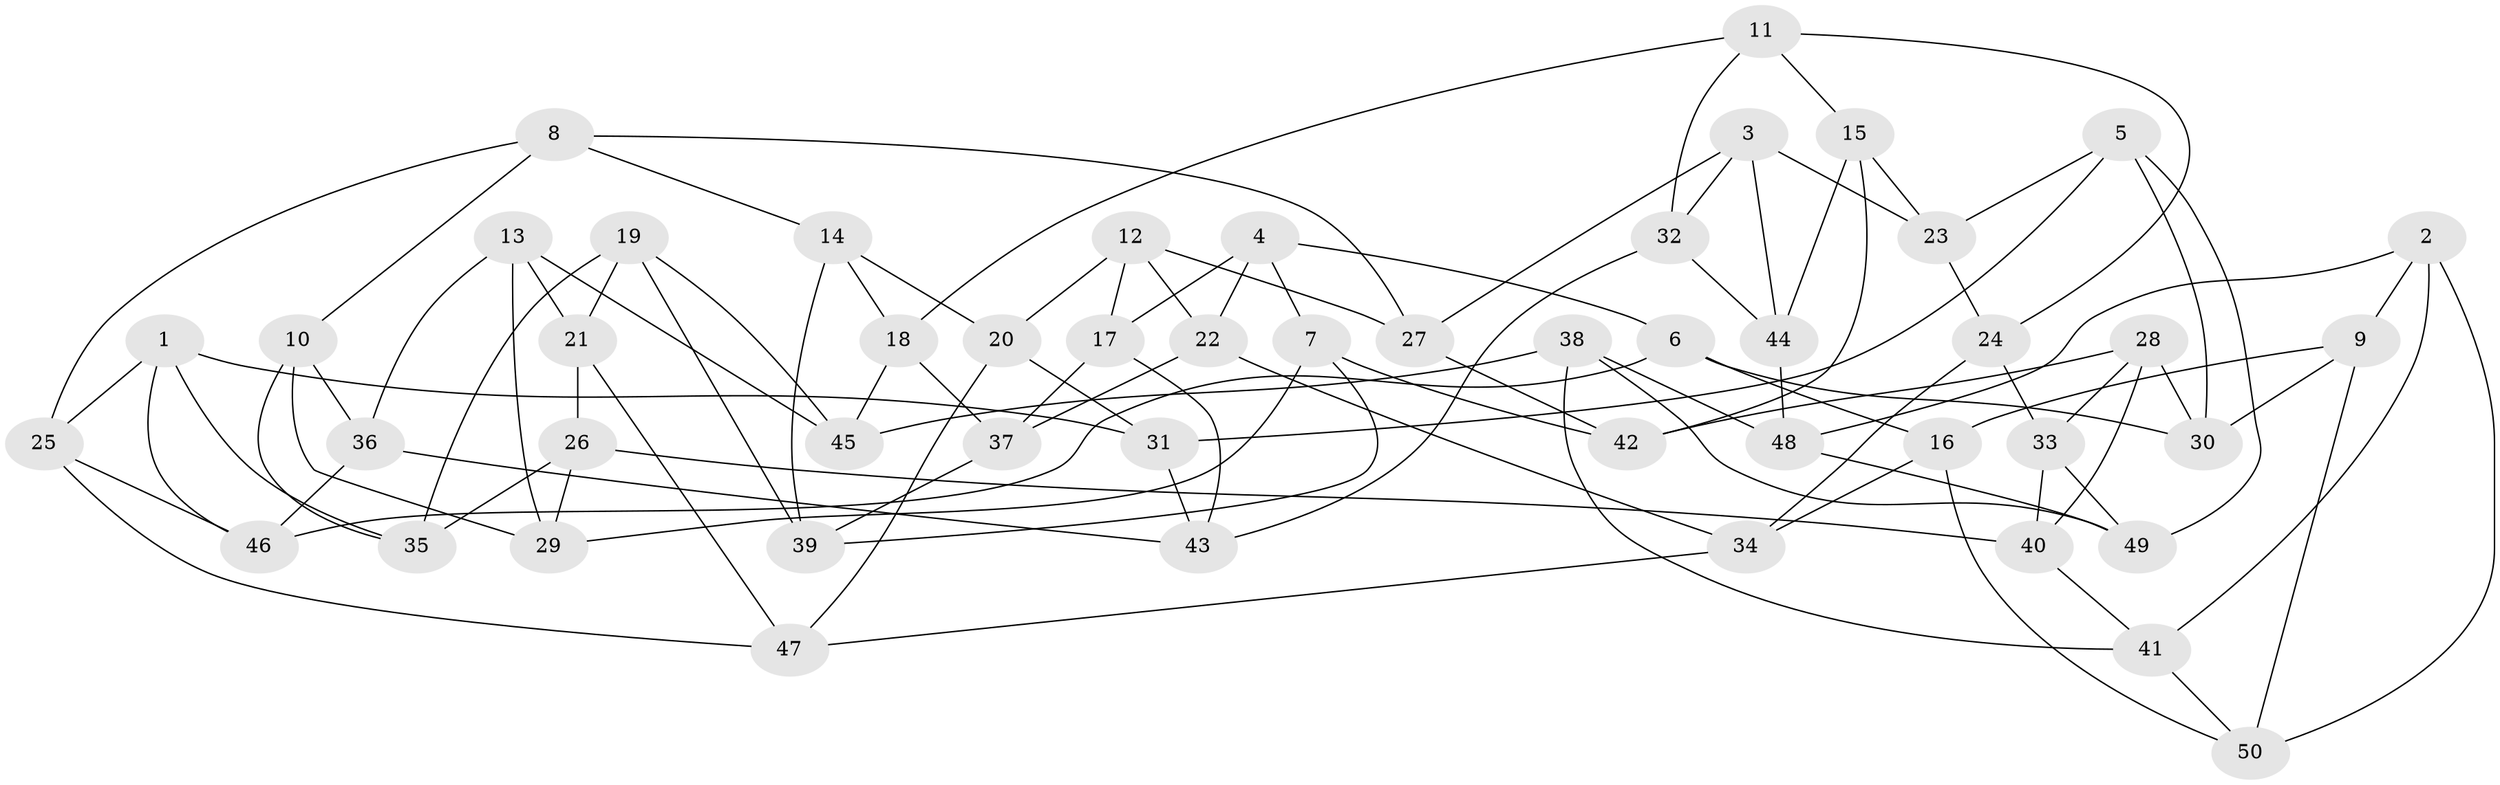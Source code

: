 // Generated by graph-tools (version 1.1) at 2025/38/03/09/25 02:38:10]
// undirected, 50 vertices, 100 edges
graph export_dot {
graph [start="1"]
  node [color=gray90,style=filled];
  1;
  2;
  3;
  4;
  5;
  6;
  7;
  8;
  9;
  10;
  11;
  12;
  13;
  14;
  15;
  16;
  17;
  18;
  19;
  20;
  21;
  22;
  23;
  24;
  25;
  26;
  27;
  28;
  29;
  30;
  31;
  32;
  33;
  34;
  35;
  36;
  37;
  38;
  39;
  40;
  41;
  42;
  43;
  44;
  45;
  46;
  47;
  48;
  49;
  50;
  1 -- 46;
  1 -- 35;
  1 -- 31;
  1 -- 25;
  2 -- 9;
  2 -- 41;
  2 -- 48;
  2 -- 50;
  3 -- 32;
  3 -- 27;
  3 -- 23;
  3 -- 44;
  4 -- 22;
  4 -- 6;
  4 -- 7;
  4 -- 17;
  5 -- 49;
  5 -- 30;
  5 -- 23;
  5 -- 31;
  6 -- 46;
  6 -- 30;
  6 -- 16;
  7 -- 42;
  7 -- 39;
  7 -- 29;
  8 -- 14;
  8 -- 25;
  8 -- 10;
  8 -- 27;
  9 -- 16;
  9 -- 50;
  9 -- 30;
  10 -- 29;
  10 -- 36;
  10 -- 35;
  11 -- 18;
  11 -- 15;
  11 -- 24;
  11 -- 32;
  12 -- 20;
  12 -- 22;
  12 -- 27;
  12 -- 17;
  13 -- 36;
  13 -- 21;
  13 -- 45;
  13 -- 29;
  14 -- 39;
  14 -- 20;
  14 -- 18;
  15 -- 44;
  15 -- 23;
  15 -- 42;
  16 -- 34;
  16 -- 50;
  17 -- 37;
  17 -- 43;
  18 -- 45;
  18 -- 37;
  19 -- 35;
  19 -- 39;
  19 -- 21;
  19 -- 45;
  20 -- 31;
  20 -- 47;
  21 -- 26;
  21 -- 47;
  22 -- 37;
  22 -- 34;
  23 -- 24;
  24 -- 34;
  24 -- 33;
  25 -- 46;
  25 -- 47;
  26 -- 40;
  26 -- 35;
  26 -- 29;
  27 -- 42;
  28 -- 30;
  28 -- 42;
  28 -- 40;
  28 -- 33;
  31 -- 43;
  32 -- 44;
  32 -- 43;
  33 -- 49;
  33 -- 40;
  34 -- 47;
  36 -- 46;
  36 -- 43;
  37 -- 39;
  38 -- 48;
  38 -- 45;
  38 -- 49;
  38 -- 41;
  40 -- 41;
  41 -- 50;
  44 -- 48;
  48 -- 49;
}
